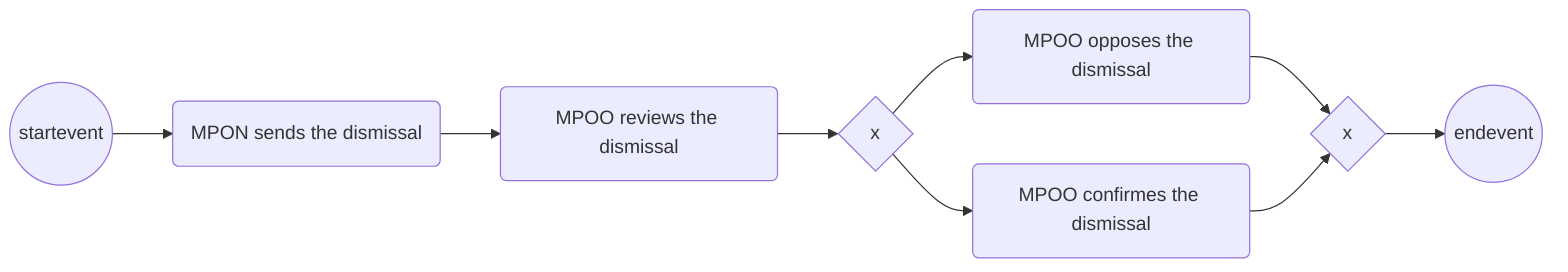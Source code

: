 flowchart LR
0:startevent:((startevent))-->1:task:(MPON sends the dismissal)
1:task:-->2:task:(MPOO reviews the dismissal)
2:task:-->3:exclusivegateway:{x}
3:exclusivegateway:-->4:task:(MPOO opposes the dismissal)
3:exclusivegateway:-->6:task:(MPOO confirmes the dismissal)
4:task:-->5:exclusivegateway:{x}
6:task:-->5:exclusivegateway:
5:exclusivegateway:-->7:endevent:((endevent))